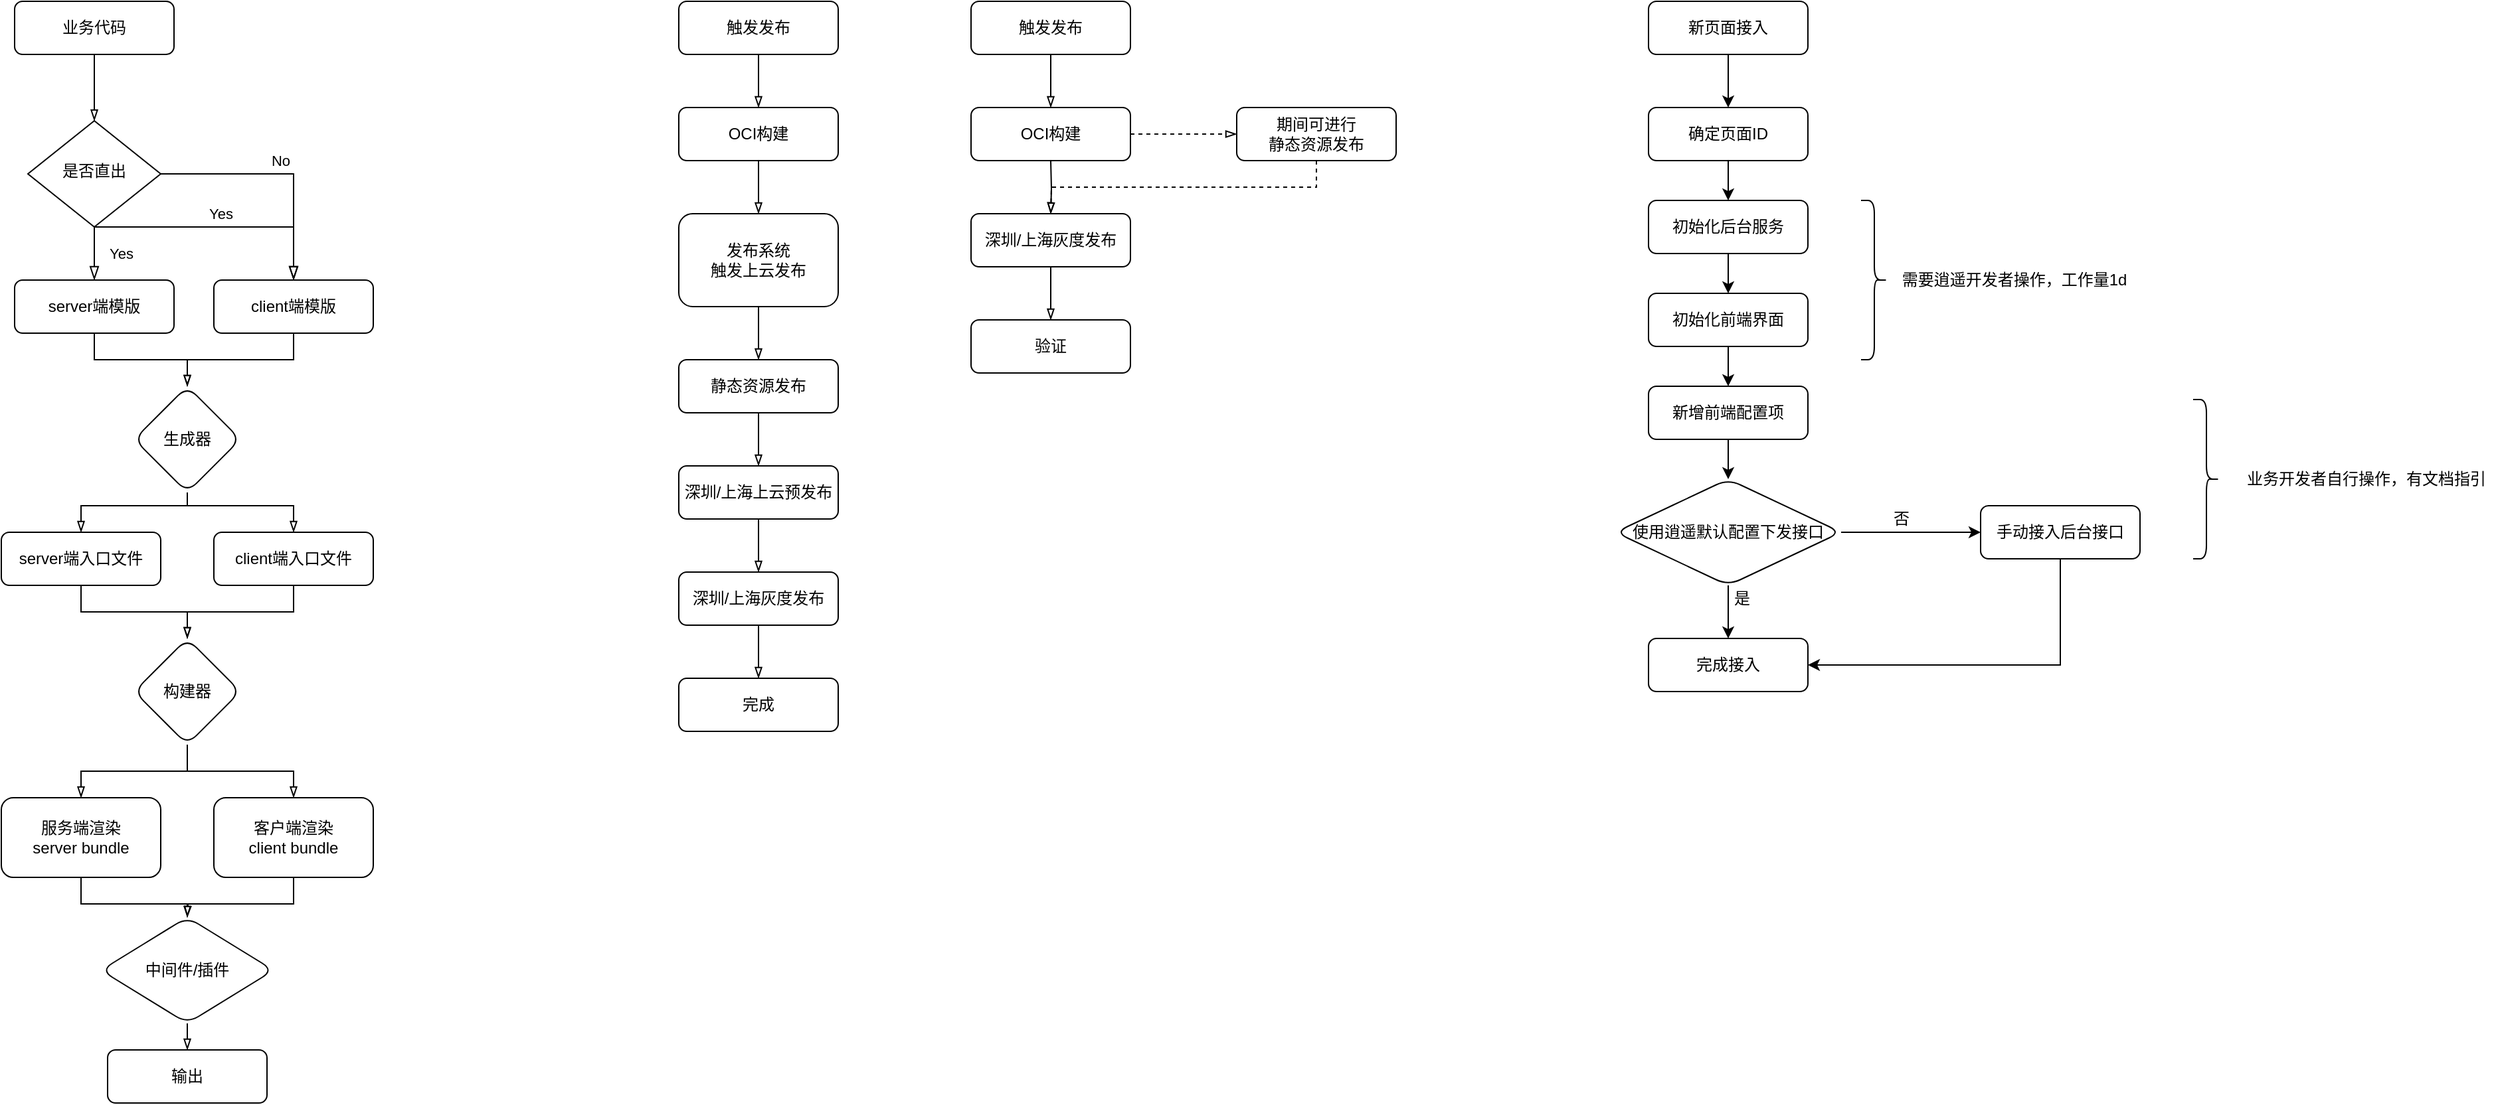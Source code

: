 <mxfile version="20.8.18" type="github">
  <diagram id="C5RBs43oDa-KdzZeNtuy" name="Page-1">
    <mxGraphModel dx="1242" dy="795" grid="1" gridSize="10" guides="1" tooltips="1" connect="1" arrows="1" fold="1" page="1" pageScale="1" pageWidth="827" pageHeight="1169" math="0" shadow="0">
      <root>
        <mxCell id="WIyWlLk6GJQsqaUBKTNV-0" />
        <mxCell id="WIyWlLk6GJQsqaUBKTNV-1" parent="WIyWlLk6GJQsqaUBKTNV-0" />
        <mxCell id="hp7awR136EcU53atFRj2-7" value="" style="edgeStyle=orthogonalEdgeStyle;rounded=0;orthogonalLoop=1;jettySize=auto;html=1;endArrow=blockThin;endFill=0;" parent="WIyWlLk6GJQsqaUBKTNV-1" source="WIyWlLk6GJQsqaUBKTNV-3" target="WIyWlLk6GJQsqaUBKTNV-6" edge="1">
          <mxGeometry relative="1" as="geometry" />
        </mxCell>
        <mxCell id="WIyWlLk6GJQsqaUBKTNV-3" value="业务代码" style="rounded=1;whiteSpace=wrap;html=1;fontSize=12;glass=0;strokeWidth=1;shadow=0;" parent="WIyWlLk6GJQsqaUBKTNV-1" vertex="1">
          <mxGeometry x="160" y="80" width="120" height="40" as="geometry" />
        </mxCell>
        <mxCell id="WIyWlLk6GJQsqaUBKTNV-4" value="Yes" style="rounded=0;html=1;jettySize=auto;orthogonalLoop=1;fontSize=11;endArrow=blockThin;endFill=0;endSize=8;strokeWidth=1;shadow=0;labelBackgroundColor=none;edgeStyle=orthogonalEdgeStyle;" parent="WIyWlLk6GJQsqaUBKTNV-1" source="WIyWlLk6GJQsqaUBKTNV-6" edge="1">
          <mxGeometry y="20" relative="1" as="geometry">
            <mxPoint as="offset" />
            <mxPoint x="220" y="290" as="targetPoint" />
          </mxGeometry>
        </mxCell>
        <mxCell id="WIyWlLk6GJQsqaUBKTNV-5" value="No" style="edgeStyle=orthogonalEdgeStyle;rounded=0;html=1;jettySize=auto;orthogonalLoop=1;fontSize=11;endArrow=blockThin;endFill=0;endSize=8;strokeWidth=1;shadow=0;labelBackgroundColor=none;" parent="WIyWlLk6GJQsqaUBKTNV-1" source="WIyWlLk6GJQsqaUBKTNV-6" target="WIyWlLk6GJQsqaUBKTNV-7" edge="1">
          <mxGeometry y="10" relative="1" as="geometry">
            <mxPoint as="offset" />
          </mxGeometry>
        </mxCell>
        <mxCell id="WIyWlLk6GJQsqaUBKTNV-6" value="是否直出" style="rhombus;whiteSpace=wrap;html=1;shadow=0;fontFamily=Helvetica;fontSize=12;align=center;strokeWidth=1;spacing=6;spacingTop=-4;" parent="WIyWlLk6GJQsqaUBKTNV-1" vertex="1">
          <mxGeometry x="170" y="170" width="100" height="80" as="geometry" />
        </mxCell>
        <mxCell id="hp7awR136EcU53atFRj2-22" style="edgeStyle=orthogonalEdgeStyle;rounded=0;orthogonalLoop=1;jettySize=auto;html=1;exitX=0.5;exitY=1;exitDx=0;exitDy=0;entryX=0.5;entryY=0;entryDx=0;entryDy=0;endArrow=blockThin;endFill=0;" parent="WIyWlLk6GJQsqaUBKTNV-1" source="WIyWlLk6GJQsqaUBKTNV-7" target="hp7awR136EcU53atFRj2-20" edge="1">
          <mxGeometry relative="1" as="geometry">
            <Array as="points">
              <mxPoint x="370" y="350" />
              <mxPoint x="290" y="350" />
            </Array>
          </mxGeometry>
        </mxCell>
        <mxCell id="WIyWlLk6GJQsqaUBKTNV-7" value="client端模版" style="rounded=1;whiteSpace=wrap;html=1;fontSize=12;glass=0;strokeWidth=1;shadow=0;" parent="WIyWlLk6GJQsqaUBKTNV-1" vertex="1">
          <mxGeometry x="310" y="290" width="120" height="40" as="geometry" />
        </mxCell>
        <mxCell id="hp7awR136EcU53atFRj2-21" value="" style="edgeStyle=orthogonalEdgeStyle;rounded=0;orthogonalLoop=1;jettySize=auto;html=1;endArrow=blockThin;endFill=0;" parent="WIyWlLk6GJQsqaUBKTNV-1" source="hp7awR136EcU53atFRj2-1" target="hp7awR136EcU53atFRj2-20" edge="1">
          <mxGeometry relative="1" as="geometry" />
        </mxCell>
        <mxCell id="hp7awR136EcU53atFRj2-1" value="server端模版" style="rounded=1;whiteSpace=wrap;html=1;fontSize=12;glass=0;strokeWidth=1;shadow=0;" parent="WIyWlLk6GJQsqaUBKTNV-1" vertex="1">
          <mxGeometry x="160" y="290" width="120" height="40" as="geometry" />
        </mxCell>
        <mxCell id="hp7awR136EcU53atFRj2-2" style="edgeStyle=orthogonalEdgeStyle;rounded=0;orthogonalLoop=1;jettySize=auto;html=1;exitX=0.5;exitY=1;exitDx=0;exitDy=0;" parent="WIyWlLk6GJQsqaUBKTNV-1" source="WIyWlLk6GJQsqaUBKTNV-6" target="WIyWlLk6GJQsqaUBKTNV-6" edge="1">
          <mxGeometry relative="1" as="geometry" />
        </mxCell>
        <mxCell id="hp7awR136EcU53atFRj2-4" value="Yes" style="edgeStyle=orthogonalEdgeStyle;rounded=0;html=1;jettySize=auto;orthogonalLoop=1;fontSize=11;endArrow=blockThin;endFill=0;endSize=8;strokeWidth=1;shadow=0;labelBackgroundColor=none;exitX=0.5;exitY=1;exitDx=0;exitDy=0;entryX=0.5;entryY=0;entryDx=0;entryDy=0;" parent="WIyWlLk6GJQsqaUBKTNV-1" source="WIyWlLk6GJQsqaUBKTNV-6" target="WIyWlLk6GJQsqaUBKTNV-7" edge="1">
          <mxGeometry y="10" relative="1" as="geometry">
            <mxPoint as="offset" />
            <mxPoint x="280" y="220" as="sourcePoint" />
            <mxPoint x="380" y="280" as="targetPoint" />
            <Array as="points">
              <mxPoint x="370" y="250" />
            </Array>
          </mxGeometry>
        </mxCell>
        <mxCell id="hp7awR136EcU53atFRj2-15" value="" style="edgeStyle=orthogonalEdgeStyle;rounded=0;orthogonalLoop=1;jettySize=auto;html=1;endArrow=blockThin;endFill=0;" parent="WIyWlLk6GJQsqaUBKTNV-1" source="hp7awR136EcU53atFRj2-8" edge="1">
          <mxGeometry x="0.5" y="30" relative="1" as="geometry">
            <mxPoint x="290" y="560" as="targetPoint" />
            <Array as="points">
              <mxPoint x="370" y="540" />
              <mxPoint x="290" y="540" />
            </Array>
            <mxPoint as="offset" />
          </mxGeometry>
        </mxCell>
        <mxCell id="hp7awR136EcU53atFRj2-8" value="client端入口文件" style="rounded=1;whiteSpace=wrap;html=1;fontSize=12;glass=0;strokeWidth=1;shadow=0;" parent="WIyWlLk6GJQsqaUBKTNV-1" vertex="1">
          <mxGeometry x="310" y="480" width="120" height="40" as="geometry" />
        </mxCell>
        <mxCell id="hp7awR136EcU53atFRj2-13" value="" style="edgeStyle=orthogonalEdgeStyle;rounded=0;orthogonalLoop=1;jettySize=auto;html=1;endArrow=blockThin;endFill=0;" parent="WIyWlLk6GJQsqaUBKTNV-1" source="hp7awR136EcU53atFRj2-10" target="hp7awR136EcU53atFRj2-12" edge="1">
          <mxGeometry relative="1" as="geometry" />
        </mxCell>
        <mxCell id="hp7awR136EcU53atFRj2-10" value="server端入口文件" style="rounded=1;whiteSpace=wrap;html=1;fontSize=12;glass=0;strokeWidth=1;shadow=0;" parent="WIyWlLk6GJQsqaUBKTNV-1" vertex="1">
          <mxGeometry x="150" y="480" width="120" height="40" as="geometry" />
        </mxCell>
        <mxCell id="hp7awR136EcU53atFRj2-17" value="" style="edgeStyle=orthogonalEdgeStyle;rounded=0;orthogonalLoop=1;jettySize=auto;html=1;endArrow=blockThin;endFill=0;" parent="WIyWlLk6GJQsqaUBKTNV-1" source="hp7awR136EcU53atFRj2-12" target="hp7awR136EcU53atFRj2-16" edge="1">
          <mxGeometry relative="1" as="geometry" />
        </mxCell>
        <mxCell id="hp7awR136EcU53atFRj2-19" style="edgeStyle=orthogonalEdgeStyle;rounded=0;orthogonalLoop=1;jettySize=auto;html=1;entryX=0.5;entryY=0;entryDx=0;entryDy=0;endArrow=blockThin;endFill=0;" parent="WIyWlLk6GJQsqaUBKTNV-1" source="hp7awR136EcU53atFRj2-12" target="hp7awR136EcU53atFRj2-18" edge="1">
          <mxGeometry relative="1" as="geometry" />
        </mxCell>
        <mxCell id="hp7awR136EcU53atFRj2-12" value="构建器" style="rhombus;whiteSpace=wrap;html=1;rounded=1;glass=0;strokeWidth=1;shadow=0;" parent="WIyWlLk6GJQsqaUBKTNV-1" vertex="1">
          <mxGeometry x="250" y="560" width="80" height="80" as="geometry" />
        </mxCell>
        <mxCell id="hp7awR136EcU53atFRj2-26" value="" style="edgeStyle=orthogonalEdgeStyle;rounded=0;orthogonalLoop=1;jettySize=auto;html=1;endArrow=blockThin;endFill=0;" parent="WIyWlLk6GJQsqaUBKTNV-1" source="hp7awR136EcU53atFRj2-16" target="hp7awR136EcU53atFRj2-25" edge="1">
          <mxGeometry relative="1" as="geometry" />
        </mxCell>
        <mxCell id="hp7awR136EcU53atFRj2-16" value="服务端渲染&lt;br&gt;server bundle" style="whiteSpace=wrap;html=1;rounded=1;glass=0;strokeWidth=1;shadow=0;" parent="WIyWlLk6GJQsqaUBKTNV-1" vertex="1">
          <mxGeometry x="150" y="680" width="120" height="60" as="geometry" />
        </mxCell>
        <mxCell id="hp7awR136EcU53atFRj2-27" style="edgeStyle=orthogonalEdgeStyle;rounded=0;orthogonalLoop=1;jettySize=auto;html=1;exitX=0.5;exitY=1;exitDx=0;exitDy=0;endArrow=blockThin;endFill=0;" parent="WIyWlLk6GJQsqaUBKTNV-1" source="hp7awR136EcU53atFRj2-18" edge="1">
          <mxGeometry relative="1" as="geometry">
            <mxPoint x="290" y="770" as="targetPoint" />
          </mxGeometry>
        </mxCell>
        <mxCell id="hp7awR136EcU53atFRj2-18" value="客户端渲染&lt;br&gt;client bundle" style="whiteSpace=wrap;html=1;rounded=1;glass=0;strokeWidth=1;shadow=0;" parent="WIyWlLk6GJQsqaUBKTNV-1" vertex="1">
          <mxGeometry x="310" y="680" width="120" height="60" as="geometry" />
        </mxCell>
        <mxCell id="hp7awR136EcU53atFRj2-23" style="edgeStyle=orthogonalEdgeStyle;rounded=0;orthogonalLoop=1;jettySize=auto;html=1;exitX=0.5;exitY=1;exitDx=0;exitDy=0;entryX=0.5;entryY=0;entryDx=0;entryDy=0;endArrow=blockThin;endFill=0;" parent="WIyWlLk6GJQsqaUBKTNV-1" source="hp7awR136EcU53atFRj2-20" target="hp7awR136EcU53atFRj2-10" edge="1">
          <mxGeometry relative="1" as="geometry">
            <Array as="points">
              <mxPoint x="290" y="460" />
              <mxPoint x="210" y="460" />
            </Array>
          </mxGeometry>
        </mxCell>
        <mxCell id="hp7awR136EcU53atFRj2-24" style="edgeStyle=orthogonalEdgeStyle;rounded=0;orthogonalLoop=1;jettySize=auto;html=1;exitX=0.5;exitY=1;exitDx=0;exitDy=0;entryX=0.5;entryY=0;entryDx=0;entryDy=0;endArrow=blockThin;endFill=0;" parent="WIyWlLk6GJQsqaUBKTNV-1" source="hp7awR136EcU53atFRj2-20" target="hp7awR136EcU53atFRj2-8" edge="1">
          <mxGeometry relative="1" as="geometry">
            <Array as="points">
              <mxPoint x="290" y="460" />
              <mxPoint x="370" y="460" />
            </Array>
          </mxGeometry>
        </mxCell>
        <mxCell id="hp7awR136EcU53atFRj2-20" value="生成器" style="rhombus;whiteSpace=wrap;html=1;rounded=1;glass=0;strokeWidth=1;shadow=0;" parent="WIyWlLk6GJQsqaUBKTNV-1" vertex="1">
          <mxGeometry x="250" y="370" width="80" height="80" as="geometry" />
        </mxCell>
        <mxCell id="hp7awR136EcU53atFRj2-29" style="edgeStyle=orthogonalEdgeStyle;rounded=0;orthogonalLoop=1;jettySize=auto;html=1;exitX=0.5;exitY=1;exitDx=0;exitDy=0;entryX=0.5;entryY=0;entryDx=0;entryDy=0;endArrow=blockThin;endFill=0;" parent="WIyWlLk6GJQsqaUBKTNV-1" source="hp7awR136EcU53atFRj2-25" target="hp7awR136EcU53atFRj2-28" edge="1">
          <mxGeometry relative="1" as="geometry" />
        </mxCell>
        <mxCell id="hp7awR136EcU53atFRj2-25" value="中间件/插件" style="rhombus;whiteSpace=wrap;html=1;rounded=1;glass=0;strokeWidth=1;shadow=0;" parent="WIyWlLk6GJQsqaUBKTNV-1" vertex="1">
          <mxGeometry x="225" y="770" width="130" height="80" as="geometry" />
        </mxCell>
        <mxCell id="hp7awR136EcU53atFRj2-28" value="输出" style="whiteSpace=wrap;html=1;rounded=1;glass=0;strokeWidth=1;shadow=0;" parent="WIyWlLk6GJQsqaUBKTNV-1" vertex="1">
          <mxGeometry x="230" y="870" width="120" height="40" as="geometry" />
        </mxCell>
        <mxCell id="hp7awR136EcU53atFRj2-33" value="" style="edgeStyle=orthogonalEdgeStyle;rounded=0;orthogonalLoop=1;jettySize=auto;html=1;endArrow=blockThin;endFill=0;" parent="WIyWlLk6GJQsqaUBKTNV-1" source="hp7awR136EcU53atFRj2-31" target="hp7awR136EcU53atFRj2-32" edge="1">
          <mxGeometry relative="1" as="geometry" />
        </mxCell>
        <mxCell id="hp7awR136EcU53atFRj2-31" value="触发发布" style="rounded=1;whiteSpace=wrap;html=1;fontSize=12;glass=0;strokeWidth=1;shadow=0;" parent="WIyWlLk6GJQsqaUBKTNV-1" vertex="1">
          <mxGeometry x="660" y="80" width="120" height="40" as="geometry" />
        </mxCell>
        <mxCell id="hp7awR136EcU53atFRj2-35" value="" style="edgeStyle=orthogonalEdgeStyle;rounded=0;orthogonalLoop=1;jettySize=auto;html=1;endArrow=blockThin;endFill=0;" parent="WIyWlLk6GJQsqaUBKTNV-1" source="hp7awR136EcU53atFRj2-32" target="hp7awR136EcU53atFRj2-34" edge="1">
          <mxGeometry relative="1" as="geometry" />
        </mxCell>
        <mxCell id="hp7awR136EcU53atFRj2-32" value="OCI构建" style="rounded=1;whiteSpace=wrap;html=1;fontSize=12;glass=0;strokeWidth=1;shadow=0;" parent="WIyWlLk6GJQsqaUBKTNV-1" vertex="1">
          <mxGeometry x="660" y="160" width="120" height="40" as="geometry" />
        </mxCell>
        <mxCell id="hp7awR136EcU53atFRj2-37" value="" style="edgeStyle=orthogonalEdgeStyle;rounded=0;orthogonalLoop=1;jettySize=auto;html=1;endArrow=blockThin;endFill=0;" parent="WIyWlLk6GJQsqaUBKTNV-1" source="hp7awR136EcU53atFRj2-34" edge="1">
          <mxGeometry relative="1" as="geometry">
            <mxPoint x="720" y="350" as="targetPoint" />
          </mxGeometry>
        </mxCell>
        <mxCell id="hp7awR136EcU53atFRj2-34" value="发布系统&lt;br&gt;触发上云发布" style="rounded=1;whiteSpace=wrap;html=1;fontSize=12;glass=0;strokeWidth=1;shadow=0;" parent="WIyWlLk6GJQsqaUBKTNV-1" vertex="1">
          <mxGeometry x="660" y="240" width="120" height="70" as="geometry" />
        </mxCell>
        <mxCell id="hp7awR136EcU53atFRj2-42" style="edgeStyle=orthogonalEdgeStyle;rounded=0;orthogonalLoop=1;jettySize=auto;html=1;exitX=0.5;exitY=1;exitDx=0;exitDy=0;entryX=0.5;entryY=0;entryDx=0;entryDy=0;endArrow=blockThin;endFill=0;" parent="WIyWlLk6GJQsqaUBKTNV-1" source="hp7awR136EcU53atFRj2-40" target="hp7awR136EcU53atFRj2-41" edge="1">
          <mxGeometry relative="1" as="geometry" />
        </mxCell>
        <mxCell id="hp7awR136EcU53atFRj2-40" value="静态资源发布" style="rounded=1;whiteSpace=wrap;html=1;fontSize=12;glass=0;strokeWidth=1;shadow=0;" parent="WIyWlLk6GJQsqaUBKTNV-1" vertex="1">
          <mxGeometry x="660" y="350" width="120" height="40" as="geometry" />
        </mxCell>
        <mxCell id="hp7awR136EcU53atFRj2-44" value="" style="edgeStyle=orthogonalEdgeStyle;rounded=0;orthogonalLoop=1;jettySize=auto;html=1;endArrow=blockThin;endFill=0;" parent="WIyWlLk6GJQsqaUBKTNV-1" source="hp7awR136EcU53atFRj2-41" target="hp7awR136EcU53atFRj2-43" edge="1">
          <mxGeometry relative="1" as="geometry" />
        </mxCell>
        <mxCell id="hp7awR136EcU53atFRj2-41" value="深圳/上海上云预发布" style="rounded=1;whiteSpace=wrap;html=1;fontSize=12;glass=0;strokeWidth=1;shadow=0;" parent="WIyWlLk6GJQsqaUBKTNV-1" vertex="1">
          <mxGeometry x="660" y="430" width="120" height="40" as="geometry" />
        </mxCell>
        <mxCell id="hp7awR136EcU53atFRj2-57" value="" style="edgeStyle=orthogonalEdgeStyle;rounded=0;orthogonalLoop=1;jettySize=auto;html=1;endArrow=blockThin;endFill=0;" parent="WIyWlLk6GJQsqaUBKTNV-1" source="hp7awR136EcU53atFRj2-43" target="hp7awR136EcU53atFRj2-56" edge="1">
          <mxGeometry relative="1" as="geometry" />
        </mxCell>
        <mxCell id="hp7awR136EcU53atFRj2-43" value="深圳/上海灰度发布" style="rounded=1;whiteSpace=wrap;html=1;fontSize=12;glass=0;strokeWidth=1;shadow=0;" parent="WIyWlLk6GJQsqaUBKTNV-1" vertex="1">
          <mxGeometry x="660" y="510" width="120" height="40" as="geometry" />
        </mxCell>
        <mxCell id="hp7awR136EcU53atFRj2-45" value="" style="edgeStyle=orthogonalEdgeStyle;rounded=0;orthogonalLoop=1;jettySize=auto;html=1;endArrow=blockThin;endFill=0;" parent="WIyWlLk6GJQsqaUBKTNV-1" source="hp7awR136EcU53atFRj2-46" target="hp7awR136EcU53atFRj2-48" edge="1">
          <mxGeometry relative="1" as="geometry" />
        </mxCell>
        <mxCell id="hp7awR136EcU53atFRj2-46" value="触发发布" style="rounded=1;whiteSpace=wrap;html=1;fontSize=12;glass=0;strokeWidth=1;shadow=0;" parent="WIyWlLk6GJQsqaUBKTNV-1" vertex="1">
          <mxGeometry x="880" y="80" width="120" height="40" as="geometry" />
        </mxCell>
        <mxCell id="hp7awR136EcU53atFRj2-61" value="" style="edgeStyle=orthogonalEdgeStyle;rounded=0;orthogonalLoop=1;jettySize=auto;html=1;endArrow=blockThin;endFill=0;dashed=1;" parent="WIyWlLk6GJQsqaUBKTNV-1" source="hp7awR136EcU53atFRj2-48" target="hp7awR136EcU53atFRj2-60" edge="1">
          <mxGeometry relative="1" as="geometry" />
        </mxCell>
        <mxCell id="hp7awR136EcU53atFRj2-48" value="OCI构建" style="rounded=1;whiteSpace=wrap;html=1;fontSize=12;glass=0;strokeWidth=1;shadow=0;" parent="WIyWlLk6GJQsqaUBKTNV-1" vertex="1">
          <mxGeometry x="880" y="160" width="120" height="40" as="geometry" />
        </mxCell>
        <mxCell id="hp7awR136EcU53atFRj2-51" style="edgeStyle=orthogonalEdgeStyle;rounded=0;orthogonalLoop=1;jettySize=auto;html=1;exitX=0.5;exitY=1;exitDx=0;exitDy=0;entryX=0.5;entryY=0;entryDx=0;entryDy=0;endArrow=blockThin;endFill=0;" parent="WIyWlLk6GJQsqaUBKTNV-1" target="hp7awR136EcU53atFRj2-54" edge="1">
          <mxGeometry relative="1" as="geometry">
            <mxPoint x="940" y="200" as="sourcePoint" />
          </mxGeometry>
        </mxCell>
        <mxCell id="hp7awR136EcU53atFRj2-53" value="" style="edgeStyle=orthogonalEdgeStyle;rounded=0;orthogonalLoop=1;jettySize=auto;html=1;endArrow=blockThin;endFill=0;" parent="WIyWlLk6GJQsqaUBKTNV-1" source="hp7awR136EcU53atFRj2-54" target="hp7awR136EcU53atFRj2-55" edge="1">
          <mxGeometry relative="1" as="geometry" />
        </mxCell>
        <mxCell id="hp7awR136EcU53atFRj2-54" value="深圳/上海灰度发布" style="rounded=1;whiteSpace=wrap;html=1;fontSize=12;glass=0;strokeWidth=1;shadow=0;" parent="WIyWlLk6GJQsqaUBKTNV-1" vertex="1">
          <mxGeometry x="880" y="240" width="120" height="40" as="geometry" />
        </mxCell>
        <mxCell id="hp7awR136EcU53atFRj2-55" value="验证" style="rounded=1;whiteSpace=wrap;html=1;fontSize=12;glass=0;strokeWidth=1;shadow=0;" parent="WIyWlLk6GJQsqaUBKTNV-1" vertex="1">
          <mxGeometry x="880" y="320" width="120" height="40" as="geometry" />
        </mxCell>
        <mxCell id="hp7awR136EcU53atFRj2-56" value="完成" style="rounded=1;whiteSpace=wrap;html=1;fontSize=12;glass=0;strokeWidth=1;shadow=0;" parent="WIyWlLk6GJQsqaUBKTNV-1" vertex="1">
          <mxGeometry x="660" y="590" width="120" height="40" as="geometry" />
        </mxCell>
        <mxCell id="hp7awR136EcU53atFRj2-62" style="edgeStyle=orthogonalEdgeStyle;rounded=0;orthogonalLoop=1;jettySize=auto;html=1;exitX=0.5;exitY=1;exitDx=0;exitDy=0;endArrow=blockThin;endFill=0;dashed=1;" parent="WIyWlLk6GJQsqaUBKTNV-1" source="hp7awR136EcU53atFRj2-60" edge="1">
          <mxGeometry relative="1" as="geometry">
            <mxPoint x="940" y="240" as="targetPoint" />
          </mxGeometry>
        </mxCell>
        <mxCell id="hp7awR136EcU53atFRj2-60" value="期间可进行&lt;br&gt;静态资源发布" style="rounded=1;whiteSpace=wrap;html=1;fontSize=12;glass=0;strokeWidth=1;shadow=0;" parent="WIyWlLk6GJQsqaUBKTNV-1" vertex="1">
          <mxGeometry x="1080" y="160" width="120" height="40" as="geometry" />
        </mxCell>
        <mxCell id="WOxzetxR-zfh82D_1tsL-2" style="edgeStyle=orthogonalEdgeStyle;rounded=0;orthogonalLoop=1;jettySize=auto;html=1;exitX=0.5;exitY=1;exitDx=0;exitDy=0;entryX=0.5;entryY=0;entryDx=0;entryDy=0;" edge="1" parent="WIyWlLk6GJQsqaUBKTNV-1" source="WOxzetxR-zfh82D_1tsL-0" target="WOxzetxR-zfh82D_1tsL-1">
          <mxGeometry relative="1" as="geometry" />
        </mxCell>
        <mxCell id="WOxzetxR-zfh82D_1tsL-0" value="新页面接入" style="rounded=1;whiteSpace=wrap;html=1;fontSize=12;glass=0;strokeWidth=1;shadow=0;" vertex="1" parent="WIyWlLk6GJQsqaUBKTNV-1">
          <mxGeometry x="1390" y="80" width="120" height="40" as="geometry" />
        </mxCell>
        <mxCell id="WOxzetxR-zfh82D_1tsL-4" value="" style="edgeStyle=orthogonalEdgeStyle;rounded=0;orthogonalLoop=1;jettySize=auto;html=1;" edge="1" parent="WIyWlLk6GJQsqaUBKTNV-1" source="WOxzetxR-zfh82D_1tsL-1" target="WOxzetxR-zfh82D_1tsL-3">
          <mxGeometry relative="1" as="geometry" />
        </mxCell>
        <mxCell id="WOxzetxR-zfh82D_1tsL-1" value="确定页面ID" style="rounded=1;whiteSpace=wrap;html=1;fontSize=12;glass=0;strokeWidth=1;shadow=0;" vertex="1" parent="WIyWlLk6GJQsqaUBKTNV-1">
          <mxGeometry x="1390" y="160" width="120" height="40" as="geometry" />
        </mxCell>
        <mxCell id="WOxzetxR-zfh82D_1tsL-6" value="" style="edgeStyle=orthogonalEdgeStyle;rounded=0;orthogonalLoop=1;jettySize=auto;html=1;" edge="1" parent="WIyWlLk6GJQsqaUBKTNV-1" source="WOxzetxR-zfh82D_1tsL-3" target="WOxzetxR-zfh82D_1tsL-5">
          <mxGeometry relative="1" as="geometry" />
        </mxCell>
        <mxCell id="WOxzetxR-zfh82D_1tsL-3" value="初始化后台服务" style="rounded=1;whiteSpace=wrap;html=1;fontSize=12;glass=0;strokeWidth=1;shadow=0;" vertex="1" parent="WIyWlLk6GJQsqaUBKTNV-1">
          <mxGeometry x="1390" y="230" width="120" height="40" as="geometry" />
        </mxCell>
        <mxCell id="WOxzetxR-zfh82D_1tsL-8" value="" style="edgeStyle=orthogonalEdgeStyle;rounded=0;orthogonalLoop=1;jettySize=auto;html=1;" edge="1" parent="WIyWlLk6GJQsqaUBKTNV-1" source="WOxzetxR-zfh82D_1tsL-5" target="WOxzetxR-zfh82D_1tsL-7">
          <mxGeometry relative="1" as="geometry" />
        </mxCell>
        <mxCell id="WOxzetxR-zfh82D_1tsL-5" value="初始化前端界面" style="rounded=1;whiteSpace=wrap;html=1;fontSize=12;glass=0;strokeWidth=1;shadow=0;" vertex="1" parent="WIyWlLk6GJQsqaUBKTNV-1">
          <mxGeometry x="1390" y="300" width="120" height="40" as="geometry" />
        </mxCell>
        <mxCell id="WOxzetxR-zfh82D_1tsL-12" style="edgeStyle=orthogonalEdgeStyle;rounded=0;orthogonalLoop=1;jettySize=auto;html=1;exitX=0.5;exitY=1;exitDx=0;exitDy=0;entryX=0.5;entryY=0;entryDx=0;entryDy=0;" edge="1" parent="WIyWlLk6GJQsqaUBKTNV-1" source="WOxzetxR-zfh82D_1tsL-7" target="WOxzetxR-zfh82D_1tsL-11">
          <mxGeometry relative="1" as="geometry" />
        </mxCell>
        <mxCell id="WOxzetxR-zfh82D_1tsL-7" value="新增前端配置项" style="rounded=1;whiteSpace=wrap;html=1;fontSize=12;glass=0;strokeWidth=1;shadow=0;" vertex="1" parent="WIyWlLk6GJQsqaUBKTNV-1">
          <mxGeometry x="1390" y="370" width="120" height="40" as="geometry" />
        </mxCell>
        <mxCell id="WOxzetxR-zfh82D_1tsL-14" value="" style="edgeStyle=orthogonalEdgeStyle;rounded=0;orthogonalLoop=1;jettySize=auto;html=1;" edge="1" parent="WIyWlLk6GJQsqaUBKTNV-1" source="WOxzetxR-zfh82D_1tsL-11">
          <mxGeometry relative="1" as="geometry">
            <mxPoint x="1640" y="480" as="targetPoint" />
          </mxGeometry>
        </mxCell>
        <mxCell id="WOxzetxR-zfh82D_1tsL-16" value="" style="edgeStyle=orthogonalEdgeStyle;rounded=0;orthogonalLoop=1;jettySize=auto;html=1;" edge="1" parent="WIyWlLk6GJQsqaUBKTNV-1" source="WOxzetxR-zfh82D_1tsL-11">
          <mxGeometry relative="1" as="geometry">
            <mxPoint x="1450" y="560" as="targetPoint" />
          </mxGeometry>
        </mxCell>
        <mxCell id="WOxzetxR-zfh82D_1tsL-11" value="使用逍遥默认配置下发接口" style="rhombus;whiteSpace=wrap;html=1;rounded=1;glass=0;strokeWidth=1;shadow=0;" vertex="1" parent="WIyWlLk6GJQsqaUBKTNV-1">
          <mxGeometry x="1365" y="440" width="170" height="80" as="geometry" />
        </mxCell>
        <mxCell id="WOxzetxR-zfh82D_1tsL-17" value="是" style="text;html=1;align=center;verticalAlign=middle;resizable=0;points=[];autosize=1;strokeColor=none;fillColor=none;" vertex="1" parent="WIyWlLk6GJQsqaUBKTNV-1">
          <mxGeometry x="1440" y="515" width="40" height="30" as="geometry" />
        </mxCell>
        <mxCell id="WOxzetxR-zfh82D_1tsL-18" value="完成接入" style="rounded=1;whiteSpace=wrap;html=1;fontSize=12;glass=0;strokeWidth=1;shadow=0;" vertex="1" parent="WIyWlLk6GJQsqaUBKTNV-1">
          <mxGeometry x="1390" y="560" width="120" height="40" as="geometry" />
        </mxCell>
        <mxCell id="WOxzetxR-zfh82D_1tsL-21" style="edgeStyle=orthogonalEdgeStyle;rounded=0;orthogonalLoop=1;jettySize=auto;html=1;exitX=0.5;exitY=1;exitDx=0;exitDy=0;entryX=1;entryY=0.5;entryDx=0;entryDy=0;" edge="1" parent="WIyWlLk6GJQsqaUBKTNV-1" source="WOxzetxR-zfh82D_1tsL-19" target="WOxzetxR-zfh82D_1tsL-18">
          <mxGeometry relative="1" as="geometry" />
        </mxCell>
        <mxCell id="WOxzetxR-zfh82D_1tsL-19" value="手动接入后台接口" style="rounded=1;whiteSpace=wrap;html=1;fontSize=12;glass=0;strokeWidth=1;shadow=0;" vertex="1" parent="WIyWlLk6GJQsqaUBKTNV-1">
          <mxGeometry x="1640" y="460" width="120" height="40" as="geometry" />
        </mxCell>
        <mxCell id="WOxzetxR-zfh82D_1tsL-20" value="否" style="text;html=1;align=center;verticalAlign=middle;resizable=0;points=[];autosize=1;strokeColor=none;fillColor=none;" vertex="1" parent="WIyWlLk6GJQsqaUBKTNV-1">
          <mxGeometry x="1560" y="455" width="40" height="30" as="geometry" />
        </mxCell>
        <mxCell id="WOxzetxR-zfh82D_1tsL-22" value="" style="shape=curlyBracket;whiteSpace=wrap;html=1;rounded=1;flipH=1;labelPosition=right;verticalLabelPosition=middle;align=left;verticalAlign=middle;" vertex="1" parent="WIyWlLk6GJQsqaUBKTNV-1">
          <mxGeometry x="1550" y="230" width="20" height="120" as="geometry" />
        </mxCell>
        <mxCell id="WOxzetxR-zfh82D_1tsL-23" value="需要逍遥开发者操作，工作量1d" style="text;html=1;align=center;verticalAlign=middle;resizable=0;points=[];autosize=1;strokeColor=none;fillColor=none;" vertex="1" parent="WIyWlLk6GJQsqaUBKTNV-1">
          <mxGeometry x="1570" y="275" width="190" height="30" as="geometry" />
        </mxCell>
        <mxCell id="WOxzetxR-zfh82D_1tsL-24" value="" style="shape=curlyBracket;whiteSpace=wrap;html=1;rounded=1;flipH=1;labelPosition=right;verticalLabelPosition=middle;align=left;verticalAlign=middle;" vertex="1" parent="WIyWlLk6GJQsqaUBKTNV-1">
          <mxGeometry x="1800" y="380" width="20" height="120" as="geometry" />
        </mxCell>
        <mxCell id="WOxzetxR-zfh82D_1tsL-25" value="业务开发者自行操作，有文档指引" style="text;html=1;align=center;verticalAlign=middle;resizable=0;points=[];autosize=1;strokeColor=none;fillColor=none;" vertex="1" parent="WIyWlLk6GJQsqaUBKTNV-1">
          <mxGeometry x="1830" y="425" width="200" height="30" as="geometry" />
        </mxCell>
      </root>
    </mxGraphModel>
  </diagram>
</mxfile>

